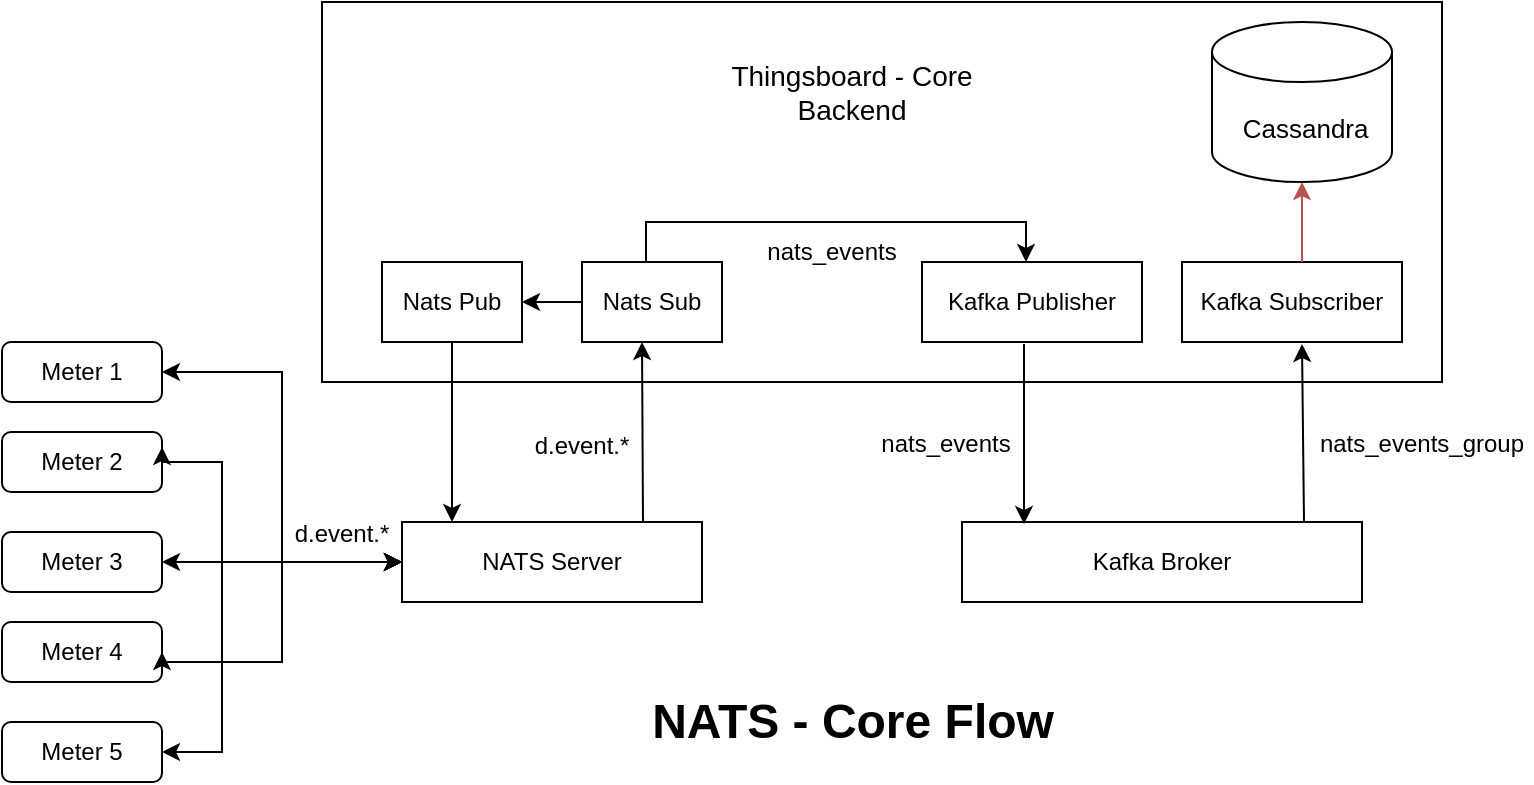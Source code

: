 <mxfile version="28.0.7">
  <diagram name="Page-1" id="UJfJM6G8218_ZRizplGX">
    <mxGraphModel dx="872" dy="511" grid="1" gridSize="10" guides="1" tooltips="1" connect="1" arrows="1" fold="1" page="1" pageScale="1" pageWidth="850" pageHeight="1100" math="0" shadow="0">
      <root>
        <mxCell id="0" />
        <mxCell id="1" parent="0" />
        <mxCell id="kBYzSnEhJ9a0xplkR4BM-1" value="" style="rounded=0;whiteSpace=wrap;html=1;align=center;" parent="1" vertex="1">
          <mxGeometry x="200" y="60" width="560" height="190" as="geometry" />
        </mxCell>
        <mxCell id="ggmWFZlsdQd6J-PA4ldU-1" value="&lt;font style=&quot;font-size: 14px;&quot;&gt;Thingsboard - Core&lt;/font&gt;&lt;div&gt;&lt;font style=&quot;font-size: 14px;&quot;&gt;Backend&lt;/font&gt;&lt;/div&gt;" style="text;html=1;align=center;verticalAlign=middle;whiteSpace=wrap;rounded=0;" parent="1" vertex="1">
          <mxGeometry x="390" y="80" width="150" height="50" as="geometry" />
        </mxCell>
        <mxCell id="ggmWFZlsdQd6J-PA4ldU-3" value="Nats Sub" style="rounded=0;whiteSpace=wrap;html=1;" parent="1" vertex="1">
          <mxGeometry x="330" y="190" width="70" height="40" as="geometry" />
        </mxCell>
        <mxCell id="ggmWFZlsdQd6J-PA4ldU-5" value="Nats Pub" style="rounded=0;whiteSpace=wrap;html=1;" parent="1" vertex="1">
          <mxGeometry x="230" y="190" width="70" height="40" as="geometry" />
        </mxCell>
        <mxCell id="ggmWFZlsdQd6J-PA4ldU-6" value="Kafka Publisher" style="rounded=0;whiteSpace=wrap;html=1;" parent="1" vertex="1">
          <mxGeometry x="500" y="190" width="110" height="40" as="geometry" />
        </mxCell>
        <mxCell id="ggmWFZlsdQd6J-PA4ldU-8" value="Kafka Subscriber" style="rounded=0;whiteSpace=wrap;html=1;" parent="1" vertex="1">
          <mxGeometry x="630" y="190" width="110" height="40" as="geometry" />
        </mxCell>
        <mxCell id="ggmWFZlsdQd6J-PA4ldU-9" value="NATS Server" style="rounded=0;whiteSpace=wrap;html=1;" parent="1" vertex="1">
          <mxGeometry x="240" y="320" width="150" height="40" as="geometry" />
        </mxCell>
        <mxCell id="ggmWFZlsdQd6J-PA4ldU-10" value="Kafka Broker" style="rounded=0;whiteSpace=wrap;html=1;" parent="1" vertex="1">
          <mxGeometry x="520" y="320" width="200" height="40" as="geometry" />
        </mxCell>
        <mxCell id="ggmWFZlsdQd6J-PA4ldU-11" value="Meter 2" style="rounded=1;whiteSpace=wrap;html=1;" parent="1" vertex="1">
          <mxGeometry x="40" y="275" width="80" height="30" as="geometry" />
        </mxCell>
        <mxCell id="ggmWFZlsdQd6J-PA4ldU-12" value="Meter 3" style="rounded=1;whiteSpace=wrap;html=1;" parent="1" vertex="1">
          <mxGeometry x="40" y="325" width="80" height="30" as="geometry" />
        </mxCell>
        <mxCell id="ggmWFZlsdQd6J-PA4ldU-19" value="" style="edgeStyle=orthogonalEdgeStyle;rounded=0;orthogonalLoop=1;jettySize=auto;html=1;entryX=0;entryY=0.5;entryDx=0;entryDy=0;startArrow=classic;startFill=1;" parent="1" source="ggmWFZlsdQd6J-PA4ldU-13" target="ggmWFZlsdQd6J-PA4ldU-9" edge="1">
          <mxGeometry relative="1" as="geometry">
            <mxPoint x="260" y="350" as="targetPoint" />
            <Array as="points">
              <mxPoint x="180" y="245" />
              <mxPoint x="180" y="340" />
            </Array>
          </mxGeometry>
        </mxCell>
        <mxCell id="ggmWFZlsdQd6J-PA4ldU-13" value="Meter 1" style="rounded=1;whiteSpace=wrap;html=1;" parent="1" vertex="1">
          <mxGeometry x="40" y="230" width="80" height="30" as="geometry" />
        </mxCell>
        <mxCell id="ggmWFZlsdQd6J-PA4ldU-16" value="Meter 4" style="rounded=1;whiteSpace=wrap;html=1;" parent="1" vertex="1">
          <mxGeometry x="40" y="370" width="80" height="30" as="geometry" />
        </mxCell>
        <mxCell id="ggmWFZlsdQd6J-PA4ldU-21" value="" style="edgeStyle=orthogonalEdgeStyle;rounded=0;orthogonalLoop=1;jettySize=auto;html=1;exitX=1;exitY=0.25;exitDx=0;exitDy=0;entryX=0;entryY=0.5;entryDx=0;entryDy=0;startArrow=classic;startFill=1;" parent="1" source="ggmWFZlsdQd6J-PA4ldU-11" target="ggmWFZlsdQd6J-PA4ldU-9" edge="1">
          <mxGeometry relative="1" as="geometry">
            <mxPoint x="150" y="270" as="sourcePoint" />
            <mxPoint x="260" y="365" as="targetPoint" />
            <Array as="points">
              <mxPoint x="120" y="290" />
              <mxPoint x="150" y="290" />
              <mxPoint x="150" y="340" />
            </Array>
          </mxGeometry>
        </mxCell>
        <mxCell id="ggmWFZlsdQd6J-PA4ldU-24" value="" style="edgeStyle=orthogonalEdgeStyle;rounded=0;orthogonalLoop=1;jettySize=auto;html=1;exitX=1;exitY=0.5;exitDx=0;exitDy=0;startArrow=classic;startFill=1;" parent="1" source="ggmWFZlsdQd6J-PA4ldU-16" edge="1">
          <mxGeometry relative="1" as="geometry">
            <mxPoint x="150" y="340" as="sourcePoint" />
            <mxPoint x="240" y="340" as="targetPoint" />
            <Array as="points">
              <mxPoint x="180" y="390" />
              <mxPoint x="180" y="340" />
            </Array>
          </mxGeometry>
        </mxCell>
        <mxCell id="ggmWFZlsdQd6J-PA4ldU-26" value="Meter 5" style="rounded=1;whiteSpace=wrap;html=1;" parent="1" vertex="1">
          <mxGeometry x="40" y="420" width="80" height="30" as="geometry" />
        </mxCell>
        <mxCell id="ggmWFZlsdQd6J-PA4ldU-27" value="" style="edgeStyle=orthogonalEdgeStyle;rounded=0;orthogonalLoop=1;jettySize=auto;html=1;exitX=1;exitY=0.5;exitDx=0;exitDy=0;entryX=0;entryY=0.5;entryDx=0;entryDy=0;startArrow=classic;startFill=1;" parent="1" source="ggmWFZlsdQd6J-PA4ldU-26" target="ggmWFZlsdQd6J-PA4ldU-9" edge="1">
          <mxGeometry relative="1" as="geometry">
            <mxPoint x="170" y="320" as="sourcePoint" />
            <mxPoint x="320" y="377" as="targetPoint" />
            <Array as="points">
              <mxPoint x="150" y="435" />
              <mxPoint x="150" y="340" />
            </Array>
          </mxGeometry>
        </mxCell>
        <mxCell id="ggmWFZlsdQd6J-PA4ldU-29" value="&lt;font style=&quot;font-size: 13px;&quot;&gt;&amp;nbsp;Cassandra&lt;/font&gt;" style="shape=cylinder3;whiteSpace=wrap;html=1;boundedLbl=1;backgroundOutline=1;size=15;" parent="1" vertex="1">
          <mxGeometry x="645" y="70" width="90" height="80" as="geometry" />
        </mxCell>
        <mxCell id="ggmWFZlsdQd6J-PA4ldU-30" value="" style="endArrow=classic;html=1;rounded=0;exitX=0.5;exitY=0;exitDx=0;exitDy=0;entryX=0.5;entryY=0;entryDx=0;entryDy=0;edgeStyle=orthogonalEdgeStyle;" parent="1" edge="1">
          <mxGeometry width="50" height="50" relative="1" as="geometry">
            <mxPoint x="362" y="190" as="sourcePoint" />
            <mxPoint x="552" y="190" as="targetPoint" />
            <Array as="points">
              <mxPoint x="362" y="170" />
              <mxPoint x="552" y="170" />
            </Array>
          </mxGeometry>
        </mxCell>
        <mxCell id="ggmWFZlsdQd6J-PA4ldU-31" value="" style="endArrow=classic;html=1;rounded=0;entryX=1;entryY=0.5;entryDx=0;entryDy=0;exitX=0;exitY=0.5;exitDx=0;exitDy=0;" parent="1" source="ggmWFZlsdQd6J-PA4ldU-3" target="ggmWFZlsdQd6J-PA4ldU-5" edge="1">
          <mxGeometry width="50" height="50" relative="1" as="geometry">
            <mxPoint x="400" y="330" as="sourcePoint" />
            <mxPoint x="450" y="280" as="targetPoint" />
          </mxGeometry>
        </mxCell>
        <mxCell id="ggmWFZlsdQd6J-PA4ldU-34" value="" style="endArrow=classic;startArrow=classic;html=1;rounded=0;exitX=1;exitY=0.5;exitDx=0;exitDy=0;entryX=0;entryY=0.5;entryDx=0;entryDy=0;" parent="1" source="ggmWFZlsdQd6J-PA4ldU-12" target="ggmWFZlsdQd6J-PA4ldU-9" edge="1">
          <mxGeometry width="50" height="50" relative="1" as="geometry">
            <mxPoint x="400" y="330" as="sourcePoint" />
            <mxPoint x="450" y="280" as="targetPoint" />
          </mxGeometry>
        </mxCell>
        <mxCell id="ggmWFZlsdQd6J-PA4ldU-36" value="" style="endArrow=classic;html=1;rounded=0;exitX=0.75;exitY=0;exitDx=0;exitDy=0;" parent="1" edge="1">
          <mxGeometry width="50" height="50" relative="1" as="geometry">
            <mxPoint x="360.5" y="320" as="sourcePoint" />
            <mxPoint x="360" y="230" as="targetPoint" />
          </mxGeometry>
        </mxCell>
        <mxCell id="ggmWFZlsdQd6J-PA4ldU-37" value="" style="endArrow=none;html=1;rounded=0;endFill=0;startArrow=classic;startFill=1;entryX=0.5;entryY=1;entryDx=0;entryDy=0;" parent="1" target="ggmWFZlsdQd6J-PA4ldU-5" edge="1">
          <mxGeometry width="50" height="50" relative="1" as="geometry">
            <mxPoint x="265" y="320" as="sourcePoint" />
            <mxPoint x="267" y="240" as="targetPoint" />
          </mxGeometry>
        </mxCell>
        <mxCell id="ggmWFZlsdQd6J-PA4ldU-38" value="" style="endArrow=none;html=1;rounded=0;endFill=0;startArrow=classic;startFill=1;entryX=0.5;entryY=1;entryDx=0;entryDy=0;" parent="1" edge="1">
          <mxGeometry width="50" height="50" relative="1" as="geometry">
            <mxPoint x="551" y="321" as="sourcePoint" />
            <mxPoint x="551" y="231" as="targetPoint" />
          </mxGeometry>
        </mxCell>
        <mxCell id="ggmWFZlsdQd6J-PA4ldU-39" value="" style="endArrow=classic;html=1;rounded=0;entryX=0.414;entryY=0.925;entryDx=0;entryDy=0;entryPerimeter=0;exitX=0.88;exitY=0;exitDx=0;exitDy=0;exitPerimeter=0;" parent="1" edge="1">
          <mxGeometry width="50" height="50" relative="1" as="geometry">
            <mxPoint x="691" y="320" as="sourcePoint" />
            <mxPoint x="690" y="231" as="targetPoint" />
          </mxGeometry>
        </mxCell>
        <mxCell id="ggmWFZlsdQd6J-PA4ldU-40" value="" style="endArrow=classic;html=1;rounded=0;entryX=0.5;entryY=1;entryDx=0;entryDy=0;entryPerimeter=0;fillColor=#f8cecc;gradientColor=#ea6b66;strokeColor=#b85450;" parent="1" edge="1">
          <mxGeometry width="50" height="50" relative="1" as="geometry">
            <mxPoint x="690" y="190" as="sourcePoint" />
            <mxPoint x="690" y="150" as="targetPoint" />
          </mxGeometry>
        </mxCell>
        <mxCell id="R3ee3gWV6F4vy_GYT0ao-2" value="NATS - Core&amp;nbsp;&lt;span style=&quot;background-color: transparent; color: light-dark(rgb(0, 0, 0), rgb(255, 255, 255));&quot;&gt;Flow&lt;/span&gt;" style="text;strokeColor=none;fillColor=none;html=1;fontSize=24;fontStyle=1;verticalAlign=middle;align=center;" vertex="1" parent="1">
          <mxGeometry x="375" y="400" width="180" height="40" as="geometry" />
        </mxCell>
        <mxCell id="R3ee3gWV6F4vy_GYT0ao-3" value="d.event.*" style="text;html=1;align=center;verticalAlign=middle;whiteSpace=wrap;rounded=0;" vertex="1" parent="1">
          <mxGeometry x="180" y="311" width="60" height="30" as="geometry" />
        </mxCell>
        <mxCell id="R3ee3gWV6F4vy_GYT0ao-4" value="d.event.*" style="text;html=1;align=center;verticalAlign=middle;whiteSpace=wrap;rounded=0;" vertex="1" parent="1">
          <mxGeometry x="300" y="267" width="60" height="30" as="geometry" />
        </mxCell>
        <mxCell id="R3ee3gWV6F4vy_GYT0ao-5" value="nats_events" style="text;html=1;align=center;verticalAlign=middle;whiteSpace=wrap;rounded=0;" vertex="1" parent="1">
          <mxGeometry x="425" y="170" width="60" height="30" as="geometry" />
        </mxCell>
        <mxCell id="R3ee3gWV6F4vy_GYT0ao-6" value="nats_events_group" style="text;html=1;align=center;verticalAlign=middle;whiteSpace=wrap;rounded=0;" vertex="1" parent="1">
          <mxGeometry x="695" y="266" width="110" height="30" as="geometry" />
        </mxCell>
        <mxCell id="R3ee3gWV6F4vy_GYT0ao-7" value="nats_events" style="text;html=1;align=center;verticalAlign=middle;whiteSpace=wrap;rounded=0;" vertex="1" parent="1">
          <mxGeometry x="482" y="266" width="60" height="30" as="geometry" />
        </mxCell>
      </root>
    </mxGraphModel>
  </diagram>
</mxfile>
